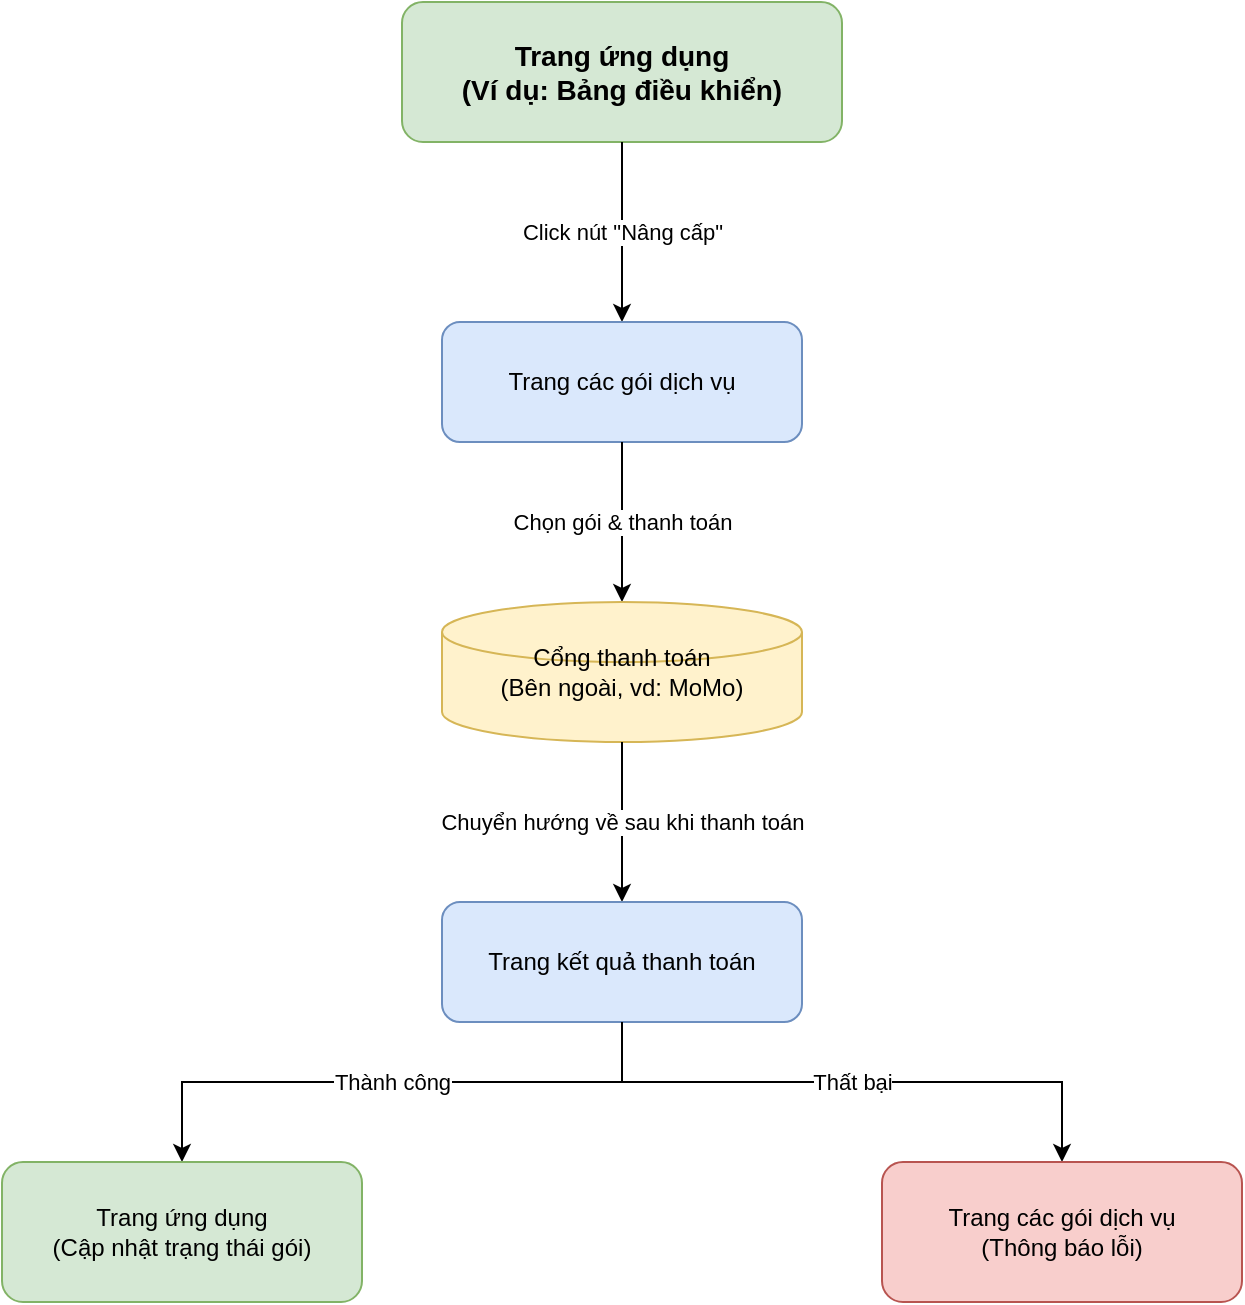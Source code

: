 <mxfile version="22.0.8" type="device">
  <diagram name="Payment Flow Sitemap" id="diagram-3">
    <mxGraphModel dx="1434" dy="742" grid="1" gridSize="10" guides="1" tooltips="1" connect="1" arrows="1" fold="1" page="1" pageScale="1" pageWidth="1169" pageHeight="1654" math="0" shadow="0">
      <root>
        <mxCell id="0" />
        <mxCell id="1" parent="0" />
        <mxCell id="2" value="Trang ứng dụng&lt;br&gt;(Ví dụ: Bảng điều khiển)" style="rounded=1;whiteSpace=wrap;html=1;fillColor=#d5e8d4;strokeColor=#82b366;fontStyle=1;fontSize=14;" vertex="1" parent="1">
          <mxGeometry x="475" y="40" width="220" height="70" as="geometry" />
        </mxCell>
        <mxCell id="3" value="Click nút &quot;Nâng cấp&quot;" style="edgeStyle=orthogonalEdgeStyle;rounded=0;orthogonalLoop=1;jettySize=auto;html=1;endArrow=classic;endFill=1;" edge="1" parent="1" source="2" target="4">
          <mxGeometry relative="1" as="geometry">
            <mxPoint x="585" y="150" as="targetPoint" />
          </mxGeometry>
        </mxCell>
        <mxCell id="4" value="Trang các gói dịch vụ" style="rounded=1;whiteSpace=wrap;html=1;fillColor=#dae8fc;strokeColor=#6c8ebf;" vertex="1" parent="1">
          <mxGeometry x="495" y="200" width="180" height="60" as="geometry" />
        </mxCell>
        <mxCell id="5" value="Chọn gói &amp; thanh toán" style="edgeStyle=orthogonalEdgeStyle;rounded=0;orthogonalLoop=1;jettySize=auto;html=1;endArrow=classic;endFill=1;" edge="1" parent="1" source="4" target="6">
          <mxGeometry relative="1" as="geometry">
            <mxPoint x="585" y="300" as="targetPoint" />
          </mxGeometry>
        </mxCell>
        <mxCell id="6" value="Cổng thanh toán&lt;br&gt;(Bên ngoài, vd: MoMo)" style="rounded=1;whiteSpace=wrap;html=1;fillColor=#fff2cc;strokeColor=#d6b656;shape=cylinder3;size=15;" vertex="1" parent="1">
          <mxGeometry x="495" y="340" width="180" height="70" as="geometry" />
        </mxCell>
        <mxCell id="7" value="Chuyển hướng về sau khi thanh toán" style="edgeStyle=orthogonalEdgeStyle;rounded=0;orthogonalLoop=1;jettySize=auto;html=1;endArrow=classic;endFill=1;" edge="1" parent="1" source="6" target="8">
          <mxGeometry relative="1" as="geometry">
            <mxPoint x="585" y="450" as="targetPoint" />
          </mxGeometry>
        </mxCell>
        <mxCell id="8" value="Trang kết quả thanh toán" style="rounded=1;whiteSpace=wrap;html=1;fillColor=#dae8fc;strokeColor=#6c8ebf;" vertex="1" parent="1">
          <mxGeometry x="495" y="490" width="180" height="60" as="geometry" />
        </mxCell>
        <mxCell id="9" value="Thành công" style="edgeStyle=orthogonalEdgeStyle;rounded=0;orthogonalLoop=1;jettySize=auto;html=1;endArrow=classic;endFill=1;" edge="1" parent="1" source="8" target="10">
          <mxGeometry relative="1" as="geometry">
            <mxPoint x="585" y="590" as="targetPoint" />
            <Array as="points">
              <mxPoint x="585" y="580" />
              <mxPoint x="365" y="580" />
            </Array>
          </mxGeometry>
        </mxCell>
        <mxCell id="10" value="Trang ứng dụng&lt;br&gt;(Cập nhật trạng thái gói)" style="rounded=1;whiteSpace=wrap;html=1;fillColor=#d5e8d4;strokeColor=#82b366;" vertex="1" parent="1">
          <mxGeometry x="275" y="620" width="180" height="70" as="geometry" />
        </mxCell>
        <mxCell id="11" value="Thất bại" style="edgeStyle=orthogonalEdgeStyle;rounded=0;orthogonalLoop=1;jettySize=auto;html=1;endArrow=classic;endFill=1;" edge="1" parent="1" source="8" target="12">
          <mxGeometry relative="1" as="geometry">
            <mxPoint x="595" y="590" as="targetPoint" />
            <Array as="points">
              <mxPoint x="585" y="580" />
              <mxPoint x="805" y="580" />
            </Array>
          </mxGeometry>
        </mxCell>
        <mxCell id="12" value="Trang các gói dịch vụ&lt;br&gt;(Thông báo lỗi)" style="rounded=1;whiteSpace=wrap;html=1;fillColor=#f8cecc;strokeColor=#b85450;" vertex="1" parent="1">
          <mxGeometry x="715" y="620" width="180" height="70" as="geometry" />
        </mxCell>
      </root>
    </mxGraphModel>
  </diagram>
</mxfile>
